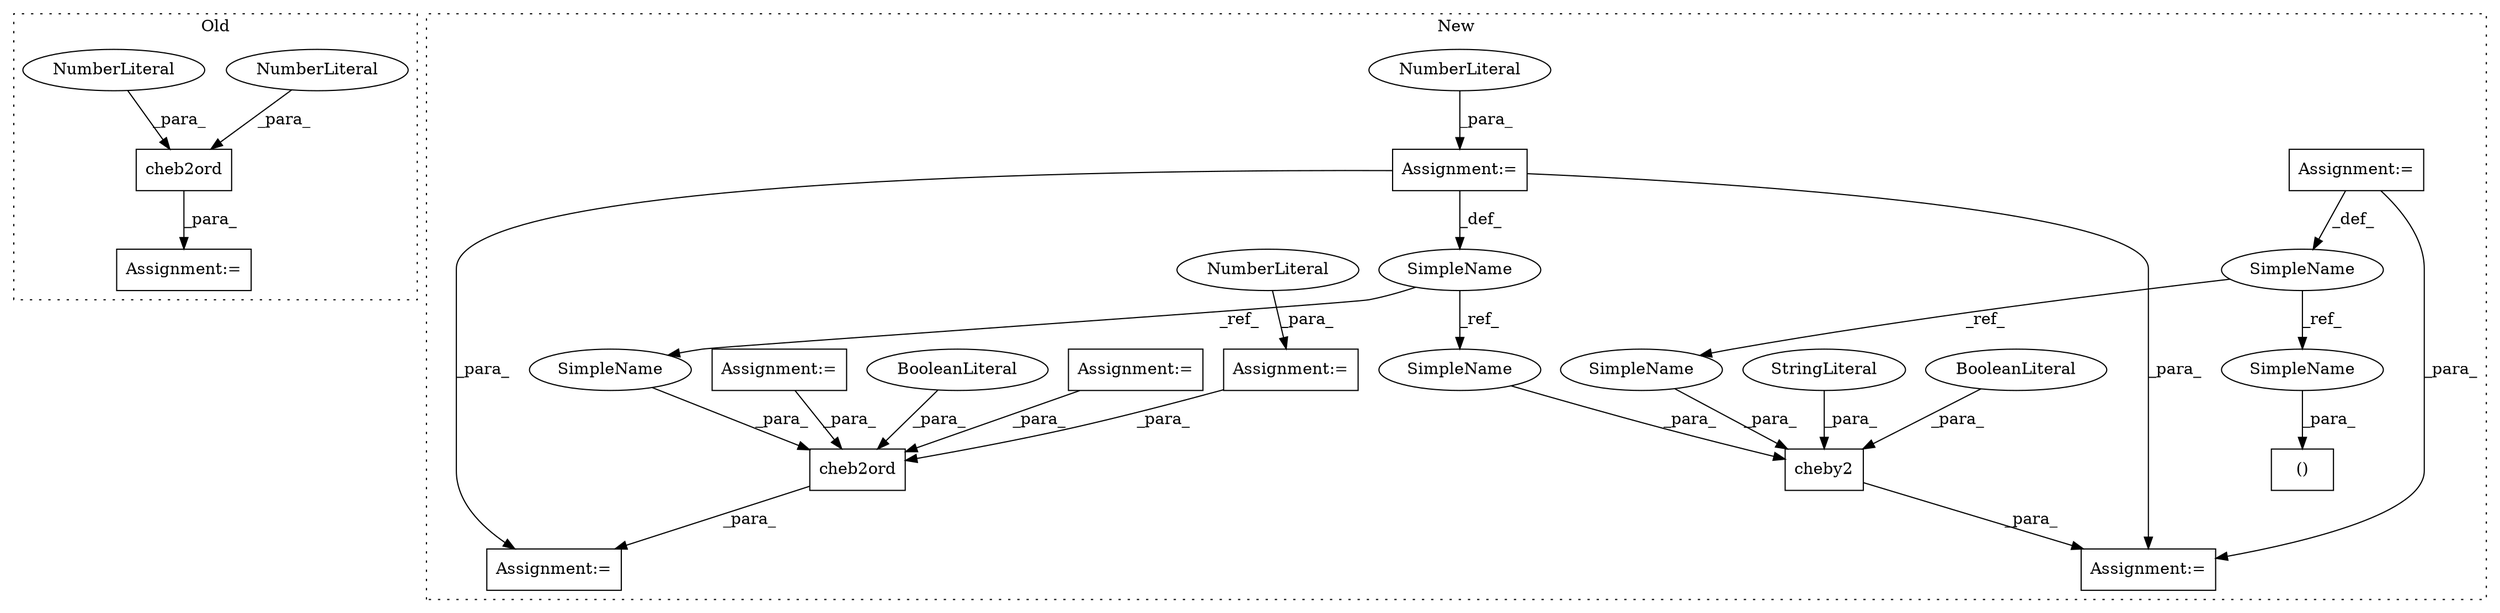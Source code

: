 digraph G {
subgraph cluster0 {
1 [label="cheb2ord" a="32" s="8173,8194" l="9,1" shape="box"];
3 [label="NumberLiteral" a="34" s="8182" l="3" shape="ellipse"];
4 [label="NumberLiteral" a="34" s="8190" l="1" shape="ellipse"];
20 [label="Assignment:=" a="7" s="8171" l="2" shape="box"];
label = "Old";
style="dotted";
}
subgraph cluster1 {
2 [label="()" a="106" s="12618" l="16" shape="box"];
5 [label="SimpleName" a="42" s="12561" l="1" shape="ellipse"];
6 [label="cheby2" a="32" s="12691,12716" l="7,1" shape="box"];
7 [label="SimpleName" a="42" s="12602" l="2" shape="ellipse"];
8 [label="cheb2ord" a="32" s="12636,12662" l="9,1" shape="box"];
9 [label="BooleanLiteral" a="9" s="12711" l="5" shape="ellipse"];
10 [label="BooleanLiteral" a="9" s="12657" l="5" shape="ellipse"];
11 [label="Assignment:=" a="7" s="12561" l="1" shape="box"];
12 [label="Assignment:=" a="7" s="12604" l="1" shape="box"];
13 [label="NumberLiteral" a="34" s="12605" l="2" shape="ellipse"];
14 [label="Assignment:=" a="7" s="12582" l="1" shape="box"];
15 [label="NumberLiteral" a="34" s="12583" l="3" shape="ellipse"];
16 [label="Assignment:=" a="7" s="12689" l="2" shape="box"];
17 [label="Assignment:=" a="7" s="12634" l="2" shape="box"];
18 [label="Assignment:=" a="7" s="12570" l="1" shape="box"];
19 [label="StringLiteral" a="45" s="12706" l="4" shape="ellipse"];
21 [label="Assignment:=" a="7" s="12594" l="1" shape="box"];
22 [label="SimpleName" a="42" s="12698" l="1" shape="ellipse"];
23 [label="SimpleName" a="42" s="12618" l="1" shape="ellipse"];
24 [label="SimpleName" a="42" s="12654" l="2" shape="ellipse"];
25 [label="SimpleName" a="42" s="12700" l="2" shape="ellipse"];
label = "New";
style="dotted";
}
1 -> 20 [label="_para_"];
3 -> 1 [label="_para_"];
4 -> 1 [label="_para_"];
5 -> 22 [label="_ref_"];
5 -> 23 [label="_ref_"];
6 -> 16 [label="_para_"];
7 -> 24 [label="_ref_"];
7 -> 25 [label="_ref_"];
8 -> 17 [label="_para_"];
9 -> 6 [label="_para_"];
10 -> 8 [label="_para_"];
11 -> 5 [label="_def_"];
11 -> 16 [label="_para_"];
12 -> 17 [label="_para_"];
12 -> 7 [label="_def_"];
12 -> 16 [label="_para_"];
13 -> 12 [label="_para_"];
14 -> 8 [label="_para_"];
15 -> 14 [label="_para_"];
18 -> 8 [label="_para_"];
19 -> 6 [label="_para_"];
21 -> 8 [label="_para_"];
22 -> 6 [label="_para_"];
23 -> 2 [label="_para_"];
24 -> 8 [label="_para_"];
25 -> 6 [label="_para_"];
}